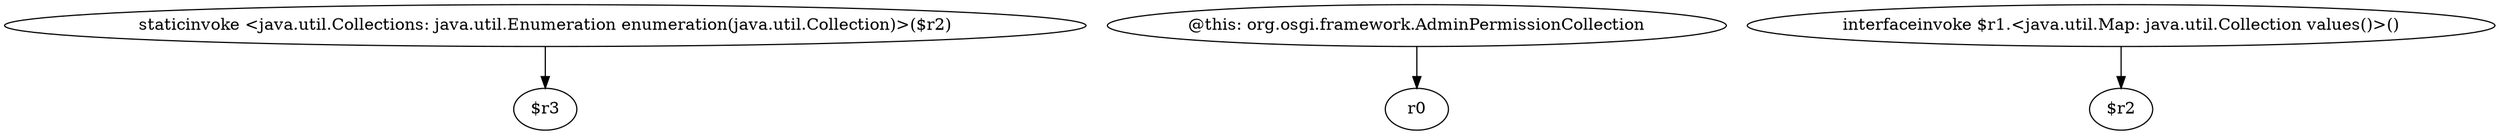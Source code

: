 digraph g {
0[label="staticinvoke <java.util.Collections: java.util.Enumeration enumeration(java.util.Collection)>($r2)"]
1[label="$r3"]
0->1[label=""]
2[label="@this: org.osgi.framework.AdminPermissionCollection"]
3[label="r0"]
2->3[label=""]
4[label="interfaceinvoke $r1.<java.util.Map: java.util.Collection values()>()"]
5[label="$r2"]
4->5[label=""]
}